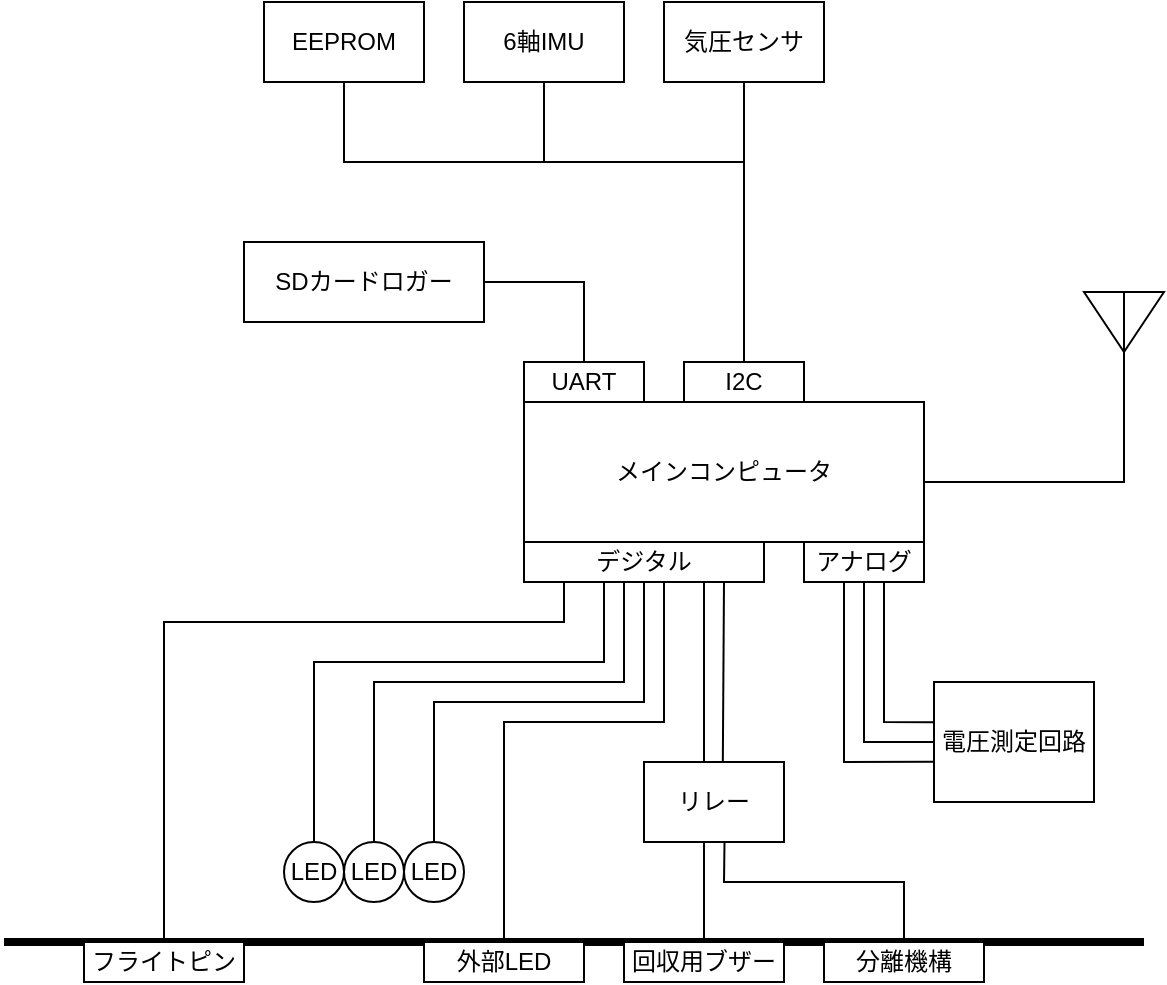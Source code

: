 <mxfile version="20.8.4" type="device"><diagram id="joNyZtXBJ6kso3hvNtZR" name="ページ1"><mxGraphModel dx="961" dy="622" grid="1" gridSize="10" guides="1" tooltips="1" connect="1" arrows="1" fold="1" page="1" pageScale="1" pageWidth="827" pageHeight="1169" math="0" shadow="0"><root><mxCell id="0"/><mxCell id="1" parent="0"/><mxCell id="vp7SVoddJQaiGcYp8RoT-1" value="メインコンピュータ" style="rounded=0;whiteSpace=wrap;html=1;" vertex="1" parent="1"><mxGeometry x="380" y="280" width="200" height="70" as="geometry"/></mxCell><mxCell id="vp7SVoddJQaiGcYp8RoT-4" value="" style="triangle;whiteSpace=wrap;html=1;rotation=90;" vertex="1" parent="1"><mxGeometry x="665" y="220" width="30" height="40" as="geometry"/></mxCell><mxCell id="vp7SVoddJQaiGcYp8RoT-2" value="" style="endArrow=none;html=1;rounded=0;entryX=0;entryY=0.5;entryDx=0;entryDy=0;" edge="1" parent="1" target="vp7SVoddJQaiGcYp8RoT-4"><mxGeometry width="50" height="50" relative="1" as="geometry"><mxPoint x="580" y="320" as="sourcePoint"/><mxPoint x="680" y="260" as="targetPoint"/><Array as="points"><mxPoint x="680" y="320"/></Array></mxGeometry></mxCell><mxCell id="vp7SVoddJQaiGcYp8RoT-6" value="デジタル" style="rounded=0;whiteSpace=wrap;html=1;" vertex="1" parent="1"><mxGeometry x="380" y="350" width="120" height="20" as="geometry"/></mxCell><mxCell id="vp7SVoddJQaiGcYp8RoT-7" value="" style="endArrow=none;html=1;rounded=0;exitX=0.563;exitY=0.011;exitDx=0;exitDy=0;exitPerimeter=0;" edge="1" parent="1" source="vp7SVoddJQaiGcYp8RoT-12"><mxGeometry width="50" height="50" relative="1" as="geometry"><mxPoint x="500" y="420" as="sourcePoint"/><mxPoint x="480" y="370" as="targetPoint"/></mxGeometry></mxCell><mxCell id="vp7SVoddJQaiGcYp8RoT-9" value="" style="endArrow=none;html=1;rounded=0;entryX=0.575;entryY=1.007;entryDx=0;entryDy=0;entryPerimeter=0;exitX=0.5;exitY=0;exitDx=0;exitDy=0;" edge="1" parent="1" source="vp7SVoddJQaiGcYp8RoT-11" target="vp7SVoddJQaiGcYp8RoT-12"><mxGeometry width="50" height="50" relative="1" as="geometry"><mxPoint x="500" y="550" as="sourcePoint"/><mxPoint x="500" y="510" as="targetPoint"/><Array as="points"><mxPoint x="570" y="520"/><mxPoint x="480" y="520"/></Array></mxGeometry></mxCell><mxCell id="vp7SVoddJQaiGcYp8RoT-10" value="" style="endArrow=none;html=1;rounded=0;strokeWidth=4;" edge="1" parent="1"><mxGeometry width="50" height="50" relative="1" as="geometry"><mxPoint x="120" y="550" as="sourcePoint"/><mxPoint x="690" y="550" as="targetPoint"/></mxGeometry></mxCell><mxCell id="vp7SVoddJQaiGcYp8RoT-11" value="分離機構" style="rounded=0;whiteSpace=wrap;html=1;" vertex="1" parent="1"><mxGeometry x="530" y="550" width="80" height="20" as="geometry"/></mxCell><mxCell id="vp7SVoddJQaiGcYp8RoT-12" value="リレー" style="rounded=0;whiteSpace=wrap;html=1;" vertex="1" parent="1"><mxGeometry x="440" y="460" width="70" height="40" as="geometry"/></mxCell><mxCell id="vp7SVoddJQaiGcYp8RoT-13" value="回収用ブザー" style="rounded=0;whiteSpace=wrap;html=1;" vertex="1" parent="1"><mxGeometry x="430" y="550" width="80" height="20" as="geometry"/></mxCell><mxCell id="vp7SVoddJQaiGcYp8RoT-14" value="" style="endArrow=none;html=1;rounded=0;strokeWidth=1;" edge="1" parent="1"><mxGeometry width="50" height="50" relative="1" as="geometry"><mxPoint x="470" y="460" as="sourcePoint"/><mxPoint x="470" y="370" as="targetPoint"/></mxGeometry></mxCell><mxCell id="vp7SVoddJQaiGcYp8RoT-18" value="LED" style="ellipse;whiteSpace=wrap;html=1;" vertex="1" parent="1"><mxGeometry x="290" y="500" width="30" height="30" as="geometry"/></mxCell><mxCell id="vp7SVoddJQaiGcYp8RoT-19" value="LED" style="ellipse;whiteSpace=wrap;html=1;" vertex="1" parent="1"><mxGeometry x="260" y="500" width="30" height="30" as="geometry"/></mxCell><mxCell id="vp7SVoddJQaiGcYp8RoT-20" value="LED" style="ellipse;whiteSpace=wrap;html=1;" vertex="1" parent="1"><mxGeometry x="320" y="500" width="30" height="30" as="geometry"/></mxCell><mxCell id="vp7SVoddJQaiGcYp8RoT-21" value="外部LED" style="rounded=0;whiteSpace=wrap;html=1;" vertex="1" parent="1"><mxGeometry x="330" y="550" width="80" height="20" as="geometry"/></mxCell><mxCell id="vp7SVoddJQaiGcYp8RoT-23" value="" style="endArrow=none;html=1;rounded=0;strokeWidth=1;exitX=0.5;exitY=0;exitDx=0;exitDy=0;" edge="1" parent="1" source="vp7SVoddJQaiGcYp8RoT-21"><mxGeometry width="50" height="50" relative="1" as="geometry"><mxPoint x="385" y="530" as="sourcePoint"/><mxPoint x="450" y="370" as="targetPoint"/><Array as="points"><mxPoint x="370" y="440"/><mxPoint x="450" y="440"/></Array></mxGeometry></mxCell><mxCell id="vp7SVoddJQaiGcYp8RoT-24" value="" style="endArrow=none;html=1;rounded=0;strokeWidth=1;exitX=0.5;exitY=0;exitDx=0;exitDy=0;" edge="1" parent="1" source="vp7SVoddJQaiGcYp8RoT-20"><mxGeometry width="50" height="50" relative="1" as="geometry"><mxPoint x="390" y="410" as="sourcePoint"/><mxPoint x="440" y="370" as="targetPoint"/><Array as="points"><mxPoint x="335" y="430"/><mxPoint x="440" y="430"/></Array></mxGeometry></mxCell><mxCell id="vp7SVoddJQaiGcYp8RoT-25" value="" style="endArrow=none;html=1;rounded=0;strokeWidth=1;exitX=0.5;exitY=0;exitDx=0;exitDy=0;" edge="1" parent="1" source="vp7SVoddJQaiGcYp8RoT-18"><mxGeometry width="50" height="50" relative="1" as="geometry"><mxPoint x="380" y="410" as="sourcePoint"/><mxPoint x="430" y="370" as="targetPoint"/><Array as="points"><mxPoint x="305" y="420"/><mxPoint x="430" y="420"/></Array></mxGeometry></mxCell><mxCell id="vp7SVoddJQaiGcYp8RoT-26" value="" style="endArrow=none;html=1;rounded=0;strokeWidth=1;" edge="1" parent="1"><mxGeometry width="50" height="50" relative="1" as="geometry"><mxPoint x="470" y="550" as="sourcePoint"/><mxPoint x="470" y="500" as="targetPoint"/></mxGeometry></mxCell><mxCell id="vp7SVoddJQaiGcYp8RoT-27" value="" style="endArrow=none;html=1;rounded=0;strokeWidth=1;exitX=0.5;exitY=0;exitDx=0;exitDy=0;" edge="1" parent="1" source="vp7SVoddJQaiGcYp8RoT-19"><mxGeometry width="50" height="50" relative="1" as="geometry"><mxPoint x="370" y="410" as="sourcePoint"/><mxPoint x="420" y="370" as="targetPoint"/><Array as="points"><mxPoint x="275" y="410"/><mxPoint x="420" y="410"/></Array></mxGeometry></mxCell><mxCell id="vp7SVoddJQaiGcYp8RoT-28" value="電圧測定回路" style="rounded=0;whiteSpace=wrap;html=1;" vertex="1" parent="1"><mxGeometry x="585" y="420" width="80" height="60" as="geometry"/></mxCell><mxCell id="vp7SVoddJQaiGcYp8RoT-29" value="フライトピン" style="rounded=0;whiteSpace=wrap;html=1;" vertex="1" parent="1"><mxGeometry x="160" y="550" width="80" height="20" as="geometry"/></mxCell><mxCell id="vp7SVoddJQaiGcYp8RoT-30" value="" style="endArrow=none;html=1;rounded=0;strokeWidth=1;exitX=0.5;exitY=0;exitDx=0;exitDy=0;" edge="1" parent="1" source="vp7SVoddJQaiGcYp8RoT-29"><mxGeometry width="50" height="50" relative="1" as="geometry"><mxPoint x="350" y="410" as="sourcePoint"/><mxPoint x="400" y="370" as="targetPoint"/><Array as="points"><mxPoint x="200" y="390"/><mxPoint x="400" y="390"/></Array></mxGeometry></mxCell><mxCell id="vp7SVoddJQaiGcYp8RoT-32" value="アナログ" style="rounded=0;whiteSpace=wrap;html=1;" vertex="1" parent="1"><mxGeometry x="520" y="350" width="60" height="20" as="geometry"/></mxCell><mxCell id="vp7SVoddJQaiGcYp8RoT-33" value="" style="endArrow=none;html=1;rounded=0;strokeWidth=1;exitX=-0.001;exitY=0.664;exitDx=0;exitDy=0;exitPerimeter=0;" edge="1" parent="1" source="vp7SVoddJQaiGcYp8RoT-28"><mxGeometry width="50" height="50" relative="1" as="geometry"><mxPoint x="540" y="410" as="sourcePoint"/><mxPoint x="540" y="370" as="targetPoint"/><Array as="points"><mxPoint x="540" y="460"/></Array></mxGeometry></mxCell><mxCell id="vp7SVoddJQaiGcYp8RoT-34" value="" style="endArrow=none;html=1;rounded=0;strokeWidth=1;exitX=0;exitY=0.5;exitDx=0;exitDy=0;" edge="1" parent="1" source="vp7SVoddJQaiGcYp8RoT-28"><mxGeometry width="50" height="50" relative="1" as="geometry"><mxPoint x="550" y="410" as="sourcePoint"/><mxPoint x="550" y="370" as="targetPoint"/><Array as="points"><mxPoint x="550" y="450"/></Array></mxGeometry></mxCell><mxCell id="vp7SVoddJQaiGcYp8RoT-35" value="" style="endArrow=none;html=1;rounded=0;strokeWidth=1;exitX=-0.001;exitY=0.335;exitDx=0;exitDy=0;exitPerimeter=0;" edge="1" parent="1" source="vp7SVoddJQaiGcYp8RoT-28"><mxGeometry width="50" height="50" relative="1" as="geometry"><mxPoint x="560" y="410" as="sourcePoint"/><mxPoint x="560" y="370" as="targetPoint"/><Array as="points"><mxPoint x="560" y="440"/></Array></mxGeometry></mxCell><mxCell id="vp7SVoddJQaiGcYp8RoT-36" value="UART" style="rounded=0;whiteSpace=wrap;html=1;" vertex="1" parent="1"><mxGeometry x="380" y="260" width="60" height="20" as="geometry"/></mxCell><mxCell id="vp7SVoddJQaiGcYp8RoT-37" value="SDカードロガー" style="rounded=0;whiteSpace=wrap;html=1;" vertex="1" parent="1"><mxGeometry x="240" y="200" width="120" height="40" as="geometry"/></mxCell><mxCell id="vp7SVoddJQaiGcYp8RoT-38" value="" style="endArrow=none;html=1;rounded=0;strokeWidth=1;entryX=0.5;entryY=0;entryDx=0;entryDy=0;" edge="1" parent="1" target="vp7SVoddJQaiGcYp8RoT-36"><mxGeometry width="50" height="50" relative="1" as="geometry"><mxPoint x="360" y="220" as="sourcePoint"/><mxPoint x="410" y="170" as="targetPoint"/><Array as="points"><mxPoint x="410" y="220"/></Array></mxGeometry></mxCell><mxCell id="vp7SVoddJQaiGcYp8RoT-39" value="6軸IMU" style="rounded=0;whiteSpace=wrap;html=1;" vertex="1" parent="1"><mxGeometry x="350" y="80" width="80" height="40" as="geometry"/></mxCell><mxCell id="vp7SVoddJQaiGcYp8RoT-40" value="気圧センサ" style="rounded=0;whiteSpace=wrap;html=1;" vertex="1" parent="1"><mxGeometry x="450" y="80" width="80" height="40" as="geometry"/></mxCell><mxCell id="vp7SVoddJQaiGcYp8RoT-41" value="EEPROM" style="rounded=0;whiteSpace=wrap;html=1;" vertex="1" parent="1"><mxGeometry x="250" y="80" width="80" height="40" as="geometry"/></mxCell><mxCell id="vp7SVoddJQaiGcYp8RoT-42" value="I2C" style="rounded=0;whiteSpace=wrap;html=1;" vertex="1" parent="1"><mxGeometry x="460" y="260" width="60" height="20" as="geometry"/></mxCell><mxCell id="vp7SVoddJQaiGcYp8RoT-43" value="" style="endArrow=none;html=1;rounded=0;strokeWidth=1;exitX=0.5;exitY=0;exitDx=0;exitDy=0;" edge="1" parent="1" source="vp7SVoddJQaiGcYp8RoT-42"><mxGeometry width="50" height="50" relative="1" as="geometry"><mxPoint x="440" y="170" as="sourcePoint"/><mxPoint x="490" y="120" as="targetPoint"/></mxGeometry></mxCell><mxCell id="vp7SVoddJQaiGcYp8RoT-44" value="" style="endArrow=none;html=1;rounded=0;strokeWidth=1;" edge="1" parent="1"><mxGeometry width="50" height="50" relative="1" as="geometry"><mxPoint x="490" y="160" as="sourcePoint"/><mxPoint x="390" y="120" as="targetPoint"/><Array as="points"><mxPoint x="390" y="160"/></Array></mxGeometry></mxCell><mxCell id="vp7SVoddJQaiGcYp8RoT-45" value="" style="endArrow=none;html=1;rounded=0;strokeWidth=1;" edge="1" parent="1"><mxGeometry width="50" height="50" relative="1" as="geometry"><mxPoint x="390" y="160" as="sourcePoint"/><mxPoint x="290" y="120" as="targetPoint"/><Array as="points"><mxPoint x="290" y="160"/></Array></mxGeometry></mxCell></root></mxGraphModel></diagram></mxfile>